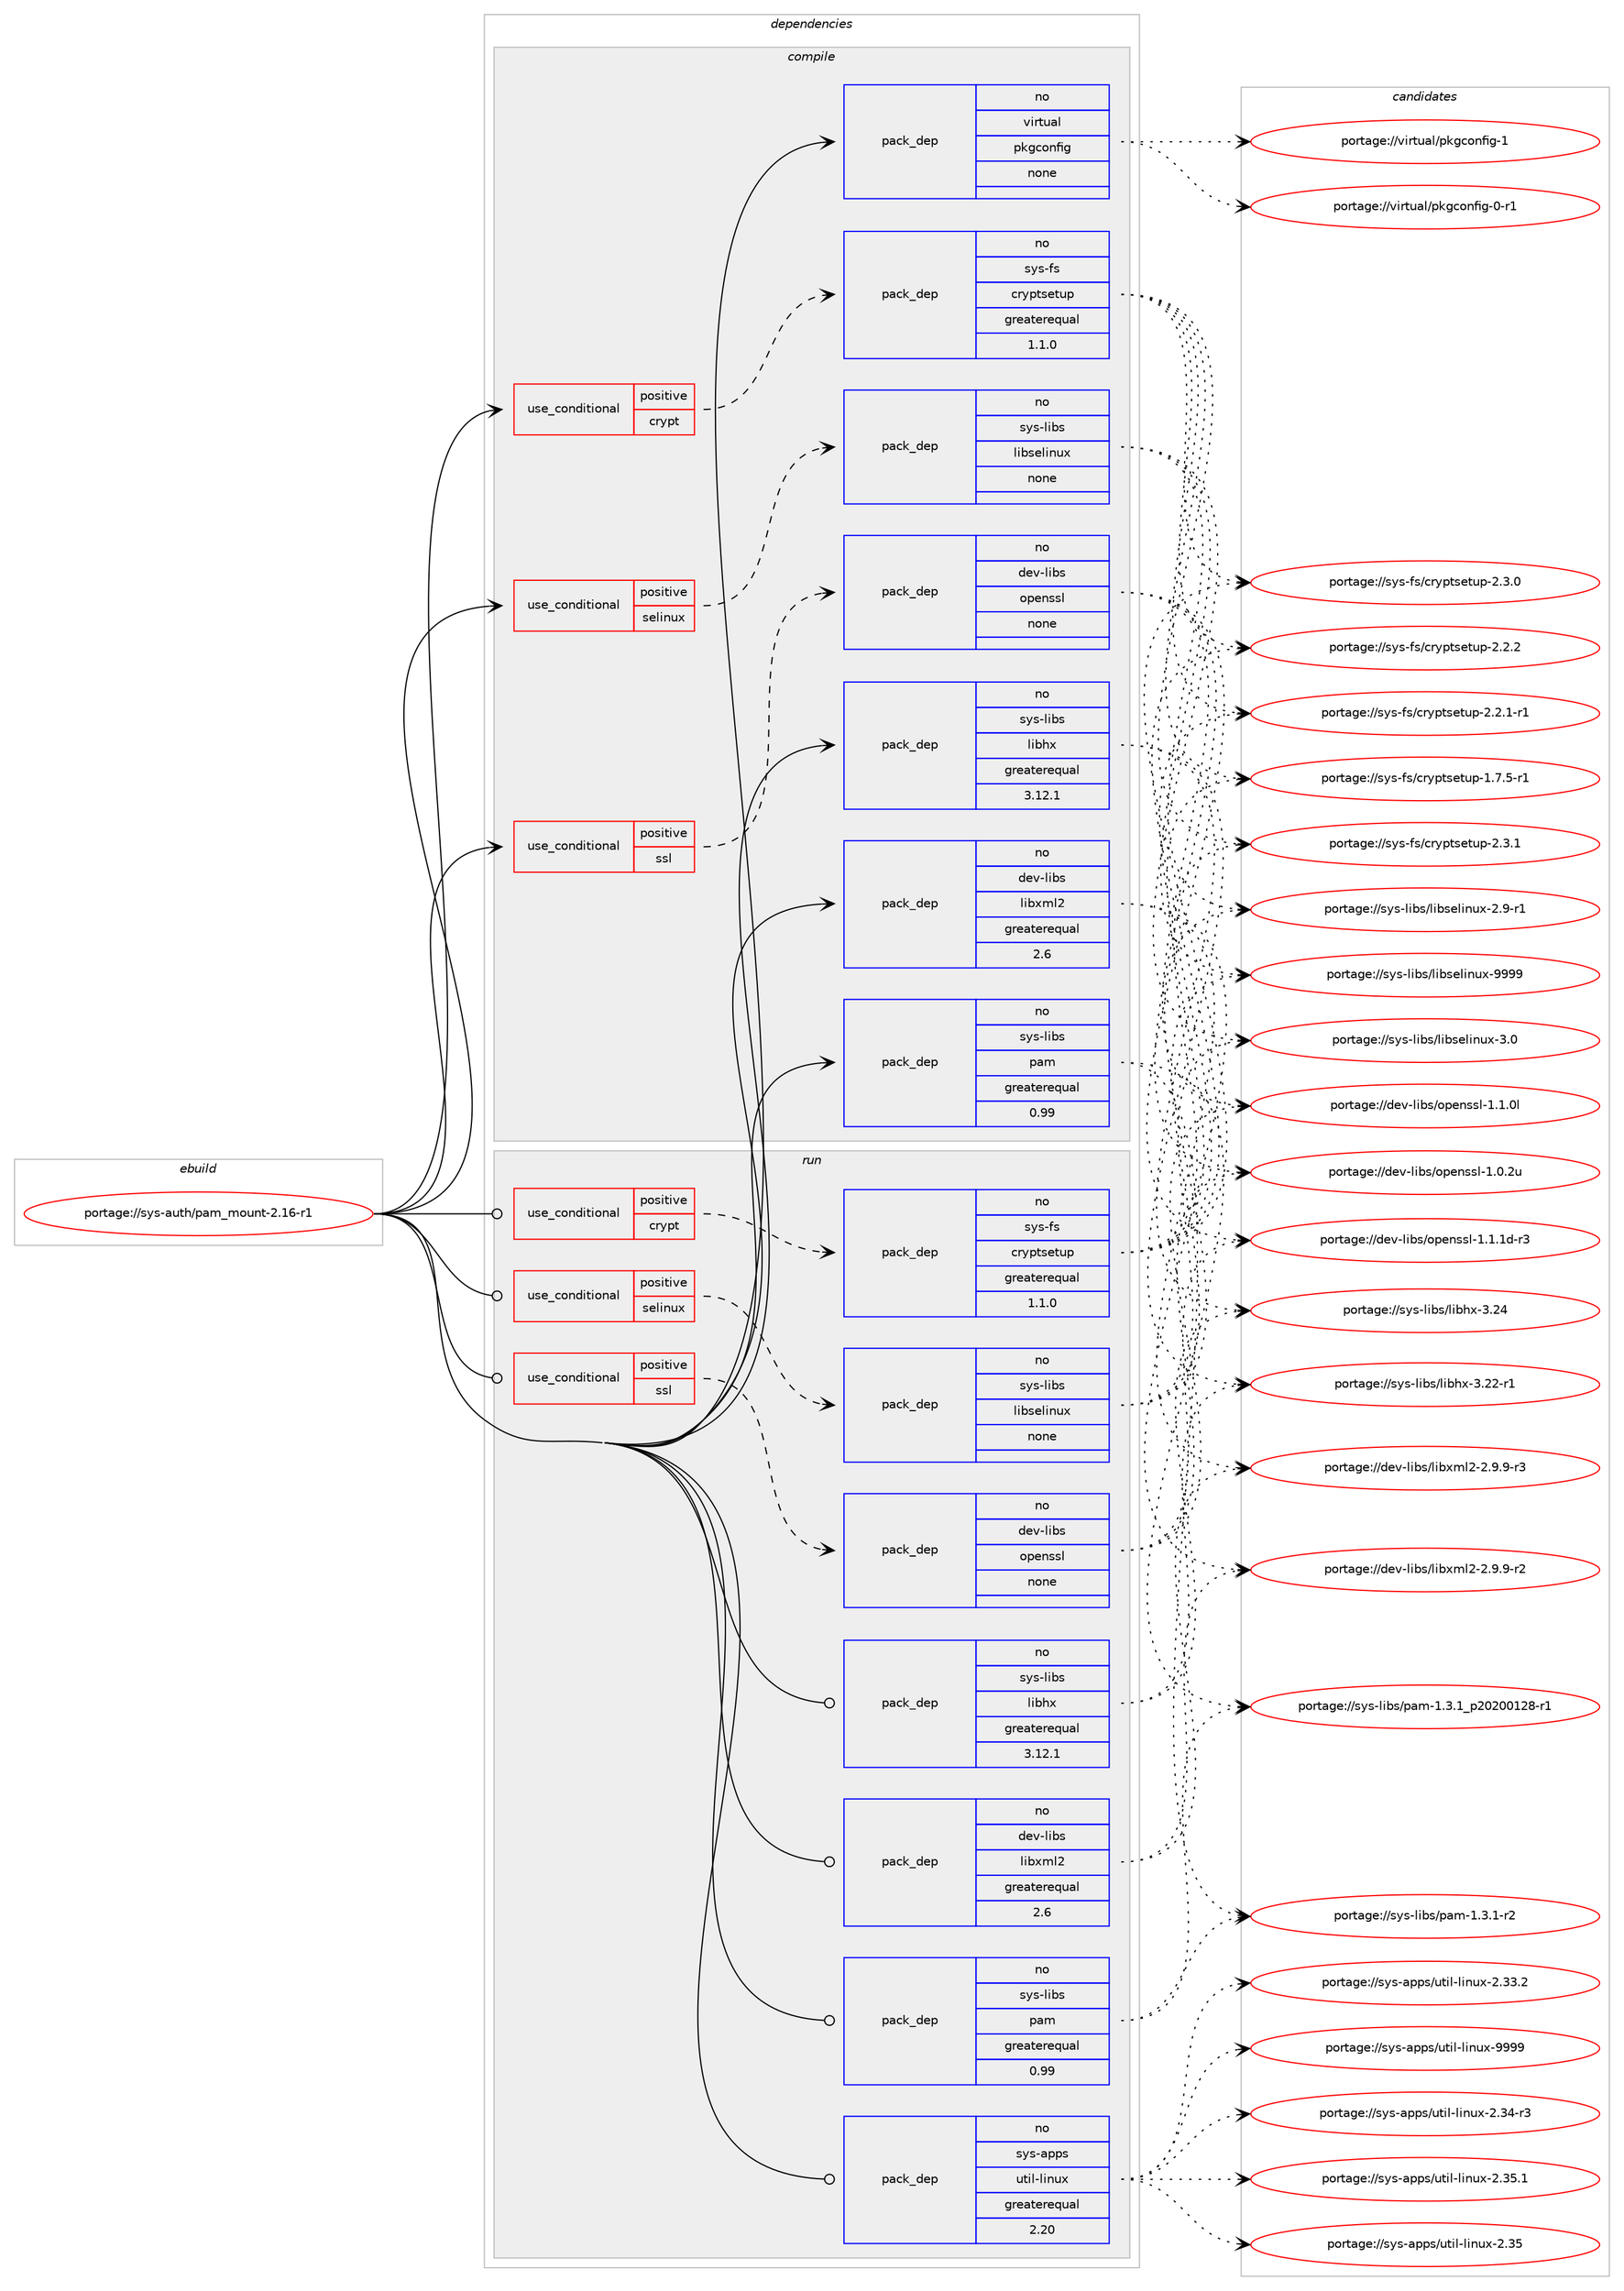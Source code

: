 digraph prolog {

# *************
# Graph options
# *************

newrank=true;
concentrate=true;
compound=true;
graph [rankdir=LR,fontname=Helvetica,fontsize=10,ranksep=1.5];#, ranksep=2.5, nodesep=0.2];
edge  [arrowhead=vee];
node  [fontname=Helvetica,fontsize=10];

# **********
# The ebuild
# **********

subgraph cluster_leftcol {
color=gray;
rank=same;
label=<<i>ebuild</i>>;
id [label="portage://sys-auth/pam_mount-2.16-r1", color=red, width=4, href="../sys-auth/pam_mount-2.16-r1.svg"];
}

# ****************
# The dependencies
# ****************

subgraph cluster_midcol {
color=gray;
label=<<i>dependencies</i>>;
subgraph cluster_compile {
fillcolor="#eeeeee";
style=filled;
label=<<i>compile</i>>;
subgraph cond2077 {
dependency12598 [label=<<TABLE BORDER="0" CELLBORDER="1" CELLSPACING="0" CELLPADDING="4"><TR><TD ROWSPAN="3" CELLPADDING="10">use_conditional</TD></TR><TR><TD>positive</TD></TR><TR><TD>crypt</TD></TR></TABLE>>, shape=none, color=red];
subgraph pack10216 {
dependency12599 [label=<<TABLE BORDER="0" CELLBORDER="1" CELLSPACING="0" CELLPADDING="4" WIDTH="220"><TR><TD ROWSPAN="6" CELLPADDING="30">pack_dep</TD></TR><TR><TD WIDTH="110">no</TD></TR><TR><TD>sys-fs</TD></TR><TR><TD>cryptsetup</TD></TR><TR><TD>greaterequal</TD></TR><TR><TD>1.1.0</TD></TR></TABLE>>, shape=none, color=blue];
}
dependency12598:e -> dependency12599:w [weight=20,style="dashed",arrowhead="vee"];
}
id:e -> dependency12598:w [weight=20,style="solid",arrowhead="vee"];
subgraph cond2078 {
dependency12600 [label=<<TABLE BORDER="0" CELLBORDER="1" CELLSPACING="0" CELLPADDING="4"><TR><TD ROWSPAN="3" CELLPADDING="10">use_conditional</TD></TR><TR><TD>positive</TD></TR><TR><TD>selinux</TD></TR></TABLE>>, shape=none, color=red];
subgraph pack10217 {
dependency12601 [label=<<TABLE BORDER="0" CELLBORDER="1" CELLSPACING="0" CELLPADDING="4" WIDTH="220"><TR><TD ROWSPAN="6" CELLPADDING="30">pack_dep</TD></TR><TR><TD WIDTH="110">no</TD></TR><TR><TD>sys-libs</TD></TR><TR><TD>libselinux</TD></TR><TR><TD>none</TD></TR><TR><TD></TD></TR></TABLE>>, shape=none, color=blue];
}
dependency12600:e -> dependency12601:w [weight=20,style="dashed",arrowhead="vee"];
}
id:e -> dependency12600:w [weight=20,style="solid",arrowhead="vee"];
subgraph cond2079 {
dependency12602 [label=<<TABLE BORDER="0" CELLBORDER="1" CELLSPACING="0" CELLPADDING="4"><TR><TD ROWSPAN="3" CELLPADDING="10">use_conditional</TD></TR><TR><TD>positive</TD></TR><TR><TD>ssl</TD></TR></TABLE>>, shape=none, color=red];
subgraph pack10218 {
dependency12603 [label=<<TABLE BORDER="0" CELLBORDER="1" CELLSPACING="0" CELLPADDING="4" WIDTH="220"><TR><TD ROWSPAN="6" CELLPADDING="30">pack_dep</TD></TR><TR><TD WIDTH="110">no</TD></TR><TR><TD>dev-libs</TD></TR><TR><TD>openssl</TD></TR><TR><TD>none</TD></TR><TR><TD></TD></TR></TABLE>>, shape=none, color=blue];
}
dependency12602:e -> dependency12603:w [weight=20,style="dashed",arrowhead="vee"];
}
id:e -> dependency12602:w [weight=20,style="solid",arrowhead="vee"];
subgraph pack10219 {
dependency12604 [label=<<TABLE BORDER="0" CELLBORDER="1" CELLSPACING="0" CELLPADDING="4" WIDTH="220"><TR><TD ROWSPAN="6" CELLPADDING="30">pack_dep</TD></TR><TR><TD WIDTH="110">no</TD></TR><TR><TD>dev-libs</TD></TR><TR><TD>libxml2</TD></TR><TR><TD>greaterequal</TD></TR><TR><TD>2.6</TD></TR></TABLE>>, shape=none, color=blue];
}
id:e -> dependency12604:w [weight=20,style="solid",arrowhead="vee"];
subgraph pack10220 {
dependency12605 [label=<<TABLE BORDER="0" CELLBORDER="1" CELLSPACING="0" CELLPADDING="4" WIDTH="220"><TR><TD ROWSPAN="6" CELLPADDING="30">pack_dep</TD></TR><TR><TD WIDTH="110">no</TD></TR><TR><TD>sys-libs</TD></TR><TR><TD>libhx</TD></TR><TR><TD>greaterequal</TD></TR><TR><TD>3.12.1</TD></TR></TABLE>>, shape=none, color=blue];
}
id:e -> dependency12605:w [weight=20,style="solid",arrowhead="vee"];
subgraph pack10221 {
dependency12606 [label=<<TABLE BORDER="0" CELLBORDER="1" CELLSPACING="0" CELLPADDING="4" WIDTH="220"><TR><TD ROWSPAN="6" CELLPADDING="30">pack_dep</TD></TR><TR><TD WIDTH="110">no</TD></TR><TR><TD>sys-libs</TD></TR><TR><TD>pam</TD></TR><TR><TD>greaterequal</TD></TR><TR><TD>0.99</TD></TR></TABLE>>, shape=none, color=blue];
}
id:e -> dependency12606:w [weight=20,style="solid",arrowhead="vee"];
subgraph pack10222 {
dependency12607 [label=<<TABLE BORDER="0" CELLBORDER="1" CELLSPACING="0" CELLPADDING="4" WIDTH="220"><TR><TD ROWSPAN="6" CELLPADDING="30">pack_dep</TD></TR><TR><TD WIDTH="110">no</TD></TR><TR><TD>virtual</TD></TR><TR><TD>pkgconfig</TD></TR><TR><TD>none</TD></TR><TR><TD></TD></TR></TABLE>>, shape=none, color=blue];
}
id:e -> dependency12607:w [weight=20,style="solid",arrowhead="vee"];
}
subgraph cluster_compileandrun {
fillcolor="#eeeeee";
style=filled;
label=<<i>compile and run</i>>;
}
subgraph cluster_run {
fillcolor="#eeeeee";
style=filled;
label=<<i>run</i>>;
subgraph cond2080 {
dependency12608 [label=<<TABLE BORDER="0" CELLBORDER="1" CELLSPACING="0" CELLPADDING="4"><TR><TD ROWSPAN="3" CELLPADDING="10">use_conditional</TD></TR><TR><TD>positive</TD></TR><TR><TD>crypt</TD></TR></TABLE>>, shape=none, color=red];
subgraph pack10223 {
dependency12609 [label=<<TABLE BORDER="0" CELLBORDER="1" CELLSPACING="0" CELLPADDING="4" WIDTH="220"><TR><TD ROWSPAN="6" CELLPADDING="30">pack_dep</TD></TR><TR><TD WIDTH="110">no</TD></TR><TR><TD>sys-fs</TD></TR><TR><TD>cryptsetup</TD></TR><TR><TD>greaterequal</TD></TR><TR><TD>1.1.0</TD></TR></TABLE>>, shape=none, color=blue];
}
dependency12608:e -> dependency12609:w [weight=20,style="dashed",arrowhead="vee"];
}
id:e -> dependency12608:w [weight=20,style="solid",arrowhead="odot"];
subgraph cond2081 {
dependency12610 [label=<<TABLE BORDER="0" CELLBORDER="1" CELLSPACING="0" CELLPADDING="4"><TR><TD ROWSPAN="3" CELLPADDING="10">use_conditional</TD></TR><TR><TD>positive</TD></TR><TR><TD>selinux</TD></TR></TABLE>>, shape=none, color=red];
subgraph pack10224 {
dependency12611 [label=<<TABLE BORDER="0" CELLBORDER="1" CELLSPACING="0" CELLPADDING="4" WIDTH="220"><TR><TD ROWSPAN="6" CELLPADDING="30">pack_dep</TD></TR><TR><TD WIDTH="110">no</TD></TR><TR><TD>sys-libs</TD></TR><TR><TD>libselinux</TD></TR><TR><TD>none</TD></TR><TR><TD></TD></TR></TABLE>>, shape=none, color=blue];
}
dependency12610:e -> dependency12611:w [weight=20,style="dashed",arrowhead="vee"];
}
id:e -> dependency12610:w [weight=20,style="solid",arrowhead="odot"];
subgraph cond2082 {
dependency12612 [label=<<TABLE BORDER="0" CELLBORDER="1" CELLSPACING="0" CELLPADDING="4"><TR><TD ROWSPAN="3" CELLPADDING="10">use_conditional</TD></TR><TR><TD>positive</TD></TR><TR><TD>ssl</TD></TR></TABLE>>, shape=none, color=red];
subgraph pack10225 {
dependency12613 [label=<<TABLE BORDER="0" CELLBORDER="1" CELLSPACING="0" CELLPADDING="4" WIDTH="220"><TR><TD ROWSPAN="6" CELLPADDING="30">pack_dep</TD></TR><TR><TD WIDTH="110">no</TD></TR><TR><TD>dev-libs</TD></TR><TR><TD>openssl</TD></TR><TR><TD>none</TD></TR><TR><TD></TD></TR></TABLE>>, shape=none, color=blue];
}
dependency12612:e -> dependency12613:w [weight=20,style="dashed",arrowhead="vee"];
}
id:e -> dependency12612:w [weight=20,style="solid",arrowhead="odot"];
subgraph pack10226 {
dependency12614 [label=<<TABLE BORDER="0" CELLBORDER="1" CELLSPACING="0" CELLPADDING="4" WIDTH="220"><TR><TD ROWSPAN="6" CELLPADDING="30">pack_dep</TD></TR><TR><TD WIDTH="110">no</TD></TR><TR><TD>dev-libs</TD></TR><TR><TD>libxml2</TD></TR><TR><TD>greaterequal</TD></TR><TR><TD>2.6</TD></TR></TABLE>>, shape=none, color=blue];
}
id:e -> dependency12614:w [weight=20,style="solid",arrowhead="odot"];
subgraph pack10227 {
dependency12615 [label=<<TABLE BORDER="0" CELLBORDER="1" CELLSPACING="0" CELLPADDING="4" WIDTH="220"><TR><TD ROWSPAN="6" CELLPADDING="30">pack_dep</TD></TR><TR><TD WIDTH="110">no</TD></TR><TR><TD>sys-apps</TD></TR><TR><TD>util-linux</TD></TR><TR><TD>greaterequal</TD></TR><TR><TD>2.20</TD></TR></TABLE>>, shape=none, color=blue];
}
id:e -> dependency12615:w [weight=20,style="solid",arrowhead="odot"];
subgraph pack10228 {
dependency12616 [label=<<TABLE BORDER="0" CELLBORDER="1" CELLSPACING="0" CELLPADDING="4" WIDTH="220"><TR><TD ROWSPAN="6" CELLPADDING="30">pack_dep</TD></TR><TR><TD WIDTH="110">no</TD></TR><TR><TD>sys-libs</TD></TR><TR><TD>libhx</TD></TR><TR><TD>greaterequal</TD></TR><TR><TD>3.12.1</TD></TR></TABLE>>, shape=none, color=blue];
}
id:e -> dependency12616:w [weight=20,style="solid",arrowhead="odot"];
subgraph pack10229 {
dependency12617 [label=<<TABLE BORDER="0" CELLBORDER="1" CELLSPACING="0" CELLPADDING="4" WIDTH="220"><TR><TD ROWSPAN="6" CELLPADDING="30">pack_dep</TD></TR><TR><TD WIDTH="110">no</TD></TR><TR><TD>sys-libs</TD></TR><TR><TD>pam</TD></TR><TR><TD>greaterequal</TD></TR><TR><TD>0.99</TD></TR></TABLE>>, shape=none, color=blue];
}
id:e -> dependency12617:w [weight=20,style="solid",arrowhead="odot"];
}
}

# **************
# The candidates
# **************

subgraph cluster_choices {
rank=same;
color=gray;
label=<<i>candidates</i>>;

subgraph choice10216 {
color=black;
nodesep=1;
choice115121115451021154799114121112116115101116117112455046514649 [label="portage://sys-fs/cryptsetup-2.3.1", color=red, width=4,href="../sys-fs/cryptsetup-2.3.1.svg"];
choice115121115451021154799114121112116115101116117112455046514648 [label="portage://sys-fs/cryptsetup-2.3.0", color=red, width=4,href="../sys-fs/cryptsetup-2.3.0.svg"];
choice115121115451021154799114121112116115101116117112455046504650 [label="portage://sys-fs/cryptsetup-2.2.2", color=red, width=4,href="../sys-fs/cryptsetup-2.2.2.svg"];
choice1151211154510211547991141211121161151011161171124550465046494511449 [label="portage://sys-fs/cryptsetup-2.2.1-r1", color=red, width=4,href="../sys-fs/cryptsetup-2.2.1-r1.svg"];
choice1151211154510211547991141211121161151011161171124549465546534511449 [label="portage://sys-fs/cryptsetup-1.7.5-r1", color=red, width=4,href="../sys-fs/cryptsetup-1.7.5-r1.svg"];
dependency12599:e -> choice115121115451021154799114121112116115101116117112455046514649:w [style=dotted,weight="100"];
dependency12599:e -> choice115121115451021154799114121112116115101116117112455046514648:w [style=dotted,weight="100"];
dependency12599:e -> choice115121115451021154799114121112116115101116117112455046504650:w [style=dotted,weight="100"];
dependency12599:e -> choice1151211154510211547991141211121161151011161171124550465046494511449:w [style=dotted,weight="100"];
dependency12599:e -> choice1151211154510211547991141211121161151011161171124549465546534511449:w [style=dotted,weight="100"];
}
subgraph choice10217 {
color=black;
nodesep=1;
choice115121115451081059811547108105981151011081051101171204557575757 [label="portage://sys-libs/libselinux-9999", color=red, width=4,href="../sys-libs/libselinux-9999.svg"];
choice1151211154510810598115471081059811510110810511011712045514648 [label="portage://sys-libs/libselinux-3.0", color=red, width=4,href="../sys-libs/libselinux-3.0.svg"];
choice11512111545108105981154710810598115101108105110117120455046574511449 [label="portage://sys-libs/libselinux-2.9-r1", color=red, width=4,href="../sys-libs/libselinux-2.9-r1.svg"];
dependency12601:e -> choice115121115451081059811547108105981151011081051101171204557575757:w [style=dotted,weight="100"];
dependency12601:e -> choice1151211154510810598115471081059811510110810511011712045514648:w [style=dotted,weight="100"];
dependency12601:e -> choice11512111545108105981154710810598115101108105110117120455046574511449:w [style=dotted,weight="100"];
}
subgraph choice10218 {
color=black;
nodesep=1;
choice1001011184510810598115471111121011101151151084549464946491004511451 [label="portage://dev-libs/openssl-1.1.1d-r3", color=red, width=4,href="../dev-libs/openssl-1.1.1d-r3.svg"];
choice100101118451081059811547111112101110115115108454946494648108 [label="portage://dev-libs/openssl-1.1.0l", color=red, width=4,href="../dev-libs/openssl-1.1.0l.svg"];
choice100101118451081059811547111112101110115115108454946484650117 [label="portage://dev-libs/openssl-1.0.2u", color=red, width=4,href="../dev-libs/openssl-1.0.2u.svg"];
dependency12603:e -> choice1001011184510810598115471111121011101151151084549464946491004511451:w [style=dotted,weight="100"];
dependency12603:e -> choice100101118451081059811547111112101110115115108454946494648108:w [style=dotted,weight="100"];
dependency12603:e -> choice100101118451081059811547111112101110115115108454946484650117:w [style=dotted,weight="100"];
}
subgraph choice10219 {
color=black;
nodesep=1;
choice10010111845108105981154710810598120109108504550465746574511451 [label="portage://dev-libs/libxml2-2.9.9-r3", color=red, width=4,href="../dev-libs/libxml2-2.9.9-r3.svg"];
choice10010111845108105981154710810598120109108504550465746574511450 [label="portage://dev-libs/libxml2-2.9.9-r2", color=red, width=4,href="../dev-libs/libxml2-2.9.9-r2.svg"];
dependency12604:e -> choice10010111845108105981154710810598120109108504550465746574511451:w [style=dotted,weight="100"];
dependency12604:e -> choice10010111845108105981154710810598120109108504550465746574511450:w [style=dotted,weight="100"];
}
subgraph choice10220 {
color=black;
nodesep=1;
choice115121115451081059811547108105981041204551465052 [label="portage://sys-libs/libhx-3.24", color=red, width=4,href="../sys-libs/libhx-3.24.svg"];
choice1151211154510810598115471081059810412045514650504511449 [label="portage://sys-libs/libhx-3.22-r1", color=red, width=4,href="../sys-libs/libhx-3.22-r1.svg"];
dependency12605:e -> choice115121115451081059811547108105981041204551465052:w [style=dotted,weight="100"];
dependency12605:e -> choice1151211154510810598115471081059810412045514650504511449:w [style=dotted,weight="100"];
}
subgraph choice10221 {
color=black;
nodesep=1;
choice115121115451081059811547112971094549465146499511250485048484950564511449 [label="portage://sys-libs/pam-1.3.1_p20200128-r1", color=red, width=4,href="../sys-libs/pam-1.3.1_p20200128-r1.svg"];
choice115121115451081059811547112971094549465146494511450 [label="portage://sys-libs/pam-1.3.1-r2", color=red, width=4,href="../sys-libs/pam-1.3.1-r2.svg"];
dependency12606:e -> choice115121115451081059811547112971094549465146499511250485048484950564511449:w [style=dotted,weight="100"];
dependency12606:e -> choice115121115451081059811547112971094549465146494511450:w [style=dotted,weight="100"];
}
subgraph choice10222 {
color=black;
nodesep=1;
choice1181051141161179710847112107103991111101021051034549 [label="portage://virtual/pkgconfig-1", color=red, width=4,href="../virtual/pkgconfig-1.svg"];
choice11810511411611797108471121071039911111010210510345484511449 [label="portage://virtual/pkgconfig-0-r1", color=red, width=4,href="../virtual/pkgconfig-0-r1.svg"];
dependency12607:e -> choice1181051141161179710847112107103991111101021051034549:w [style=dotted,weight="100"];
dependency12607:e -> choice11810511411611797108471121071039911111010210510345484511449:w [style=dotted,weight="100"];
}
subgraph choice10223 {
color=black;
nodesep=1;
choice115121115451021154799114121112116115101116117112455046514649 [label="portage://sys-fs/cryptsetup-2.3.1", color=red, width=4,href="../sys-fs/cryptsetup-2.3.1.svg"];
choice115121115451021154799114121112116115101116117112455046514648 [label="portage://sys-fs/cryptsetup-2.3.0", color=red, width=4,href="../sys-fs/cryptsetup-2.3.0.svg"];
choice115121115451021154799114121112116115101116117112455046504650 [label="portage://sys-fs/cryptsetup-2.2.2", color=red, width=4,href="../sys-fs/cryptsetup-2.2.2.svg"];
choice1151211154510211547991141211121161151011161171124550465046494511449 [label="portage://sys-fs/cryptsetup-2.2.1-r1", color=red, width=4,href="../sys-fs/cryptsetup-2.2.1-r1.svg"];
choice1151211154510211547991141211121161151011161171124549465546534511449 [label="portage://sys-fs/cryptsetup-1.7.5-r1", color=red, width=4,href="../sys-fs/cryptsetup-1.7.5-r1.svg"];
dependency12609:e -> choice115121115451021154799114121112116115101116117112455046514649:w [style=dotted,weight="100"];
dependency12609:e -> choice115121115451021154799114121112116115101116117112455046514648:w [style=dotted,weight="100"];
dependency12609:e -> choice115121115451021154799114121112116115101116117112455046504650:w [style=dotted,weight="100"];
dependency12609:e -> choice1151211154510211547991141211121161151011161171124550465046494511449:w [style=dotted,weight="100"];
dependency12609:e -> choice1151211154510211547991141211121161151011161171124549465546534511449:w [style=dotted,weight="100"];
}
subgraph choice10224 {
color=black;
nodesep=1;
choice115121115451081059811547108105981151011081051101171204557575757 [label="portage://sys-libs/libselinux-9999", color=red, width=4,href="../sys-libs/libselinux-9999.svg"];
choice1151211154510810598115471081059811510110810511011712045514648 [label="portage://sys-libs/libselinux-3.0", color=red, width=4,href="../sys-libs/libselinux-3.0.svg"];
choice11512111545108105981154710810598115101108105110117120455046574511449 [label="portage://sys-libs/libselinux-2.9-r1", color=red, width=4,href="../sys-libs/libselinux-2.9-r1.svg"];
dependency12611:e -> choice115121115451081059811547108105981151011081051101171204557575757:w [style=dotted,weight="100"];
dependency12611:e -> choice1151211154510810598115471081059811510110810511011712045514648:w [style=dotted,weight="100"];
dependency12611:e -> choice11512111545108105981154710810598115101108105110117120455046574511449:w [style=dotted,weight="100"];
}
subgraph choice10225 {
color=black;
nodesep=1;
choice1001011184510810598115471111121011101151151084549464946491004511451 [label="portage://dev-libs/openssl-1.1.1d-r3", color=red, width=4,href="../dev-libs/openssl-1.1.1d-r3.svg"];
choice100101118451081059811547111112101110115115108454946494648108 [label="portage://dev-libs/openssl-1.1.0l", color=red, width=4,href="../dev-libs/openssl-1.1.0l.svg"];
choice100101118451081059811547111112101110115115108454946484650117 [label="portage://dev-libs/openssl-1.0.2u", color=red, width=4,href="../dev-libs/openssl-1.0.2u.svg"];
dependency12613:e -> choice1001011184510810598115471111121011101151151084549464946491004511451:w [style=dotted,weight="100"];
dependency12613:e -> choice100101118451081059811547111112101110115115108454946494648108:w [style=dotted,weight="100"];
dependency12613:e -> choice100101118451081059811547111112101110115115108454946484650117:w [style=dotted,weight="100"];
}
subgraph choice10226 {
color=black;
nodesep=1;
choice10010111845108105981154710810598120109108504550465746574511451 [label="portage://dev-libs/libxml2-2.9.9-r3", color=red, width=4,href="../dev-libs/libxml2-2.9.9-r3.svg"];
choice10010111845108105981154710810598120109108504550465746574511450 [label="portage://dev-libs/libxml2-2.9.9-r2", color=red, width=4,href="../dev-libs/libxml2-2.9.9-r2.svg"];
dependency12614:e -> choice10010111845108105981154710810598120109108504550465746574511451:w [style=dotted,weight="100"];
dependency12614:e -> choice10010111845108105981154710810598120109108504550465746574511450:w [style=dotted,weight="100"];
}
subgraph choice10227 {
color=black;
nodesep=1;
choice115121115459711211211547117116105108451081051101171204557575757 [label="portage://sys-apps/util-linux-9999", color=red, width=4,href="../sys-apps/util-linux-9999.svg"];
choice1151211154597112112115471171161051084510810511011712045504651534649 [label="portage://sys-apps/util-linux-2.35.1", color=red, width=4,href="../sys-apps/util-linux-2.35.1.svg"];
choice115121115459711211211547117116105108451081051101171204550465153 [label="portage://sys-apps/util-linux-2.35", color=red, width=4,href="../sys-apps/util-linux-2.35.svg"];
choice1151211154597112112115471171161051084510810511011712045504651524511451 [label="portage://sys-apps/util-linux-2.34-r3", color=red, width=4,href="../sys-apps/util-linux-2.34-r3.svg"];
choice1151211154597112112115471171161051084510810511011712045504651514650 [label="portage://sys-apps/util-linux-2.33.2", color=red, width=4,href="../sys-apps/util-linux-2.33.2.svg"];
dependency12615:e -> choice115121115459711211211547117116105108451081051101171204557575757:w [style=dotted,weight="100"];
dependency12615:e -> choice1151211154597112112115471171161051084510810511011712045504651534649:w [style=dotted,weight="100"];
dependency12615:e -> choice115121115459711211211547117116105108451081051101171204550465153:w [style=dotted,weight="100"];
dependency12615:e -> choice1151211154597112112115471171161051084510810511011712045504651524511451:w [style=dotted,weight="100"];
dependency12615:e -> choice1151211154597112112115471171161051084510810511011712045504651514650:w [style=dotted,weight="100"];
}
subgraph choice10228 {
color=black;
nodesep=1;
choice115121115451081059811547108105981041204551465052 [label="portage://sys-libs/libhx-3.24", color=red, width=4,href="../sys-libs/libhx-3.24.svg"];
choice1151211154510810598115471081059810412045514650504511449 [label="portage://sys-libs/libhx-3.22-r1", color=red, width=4,href="../sys-libs/libhx-3.22-r1.svg"];
dependency12616:e -> choice115121115451081059811547108105981041204551465052:w [style=dotted,weight="100"];
dependency12616:e -> choice1151211154510810598115471081059810412045514650504511449:w [style=dotted,weight="100"];
}
subgraph choice10229 {
color=black;
nodesep=1;
choice115121115451081059811547112971094549465146499511250485048484950564511449 [label="portage://sys-libs/pam-1.3.1_p20200128-r1", color=red, width=4,href="../sys-libs/pam-1.3.1_p20200128-r1.svg"];
choice115121115451081059811547112971094549465146494511450 [label="portage://sys-libs/pam-1.3.1-r2", color=red, width=4,href="../sys-libs/pam-1.3.1-r2.svg"];
dependency12617:e -> choice115121115451081059811547112971094549465146499511250485048484950564511449:w [style=dotted,weight="100"];
dependency12617:e -> choice115121115451081059811547112971094549465146494511450:w [style=dotted,weight="100"];
}
}

}
